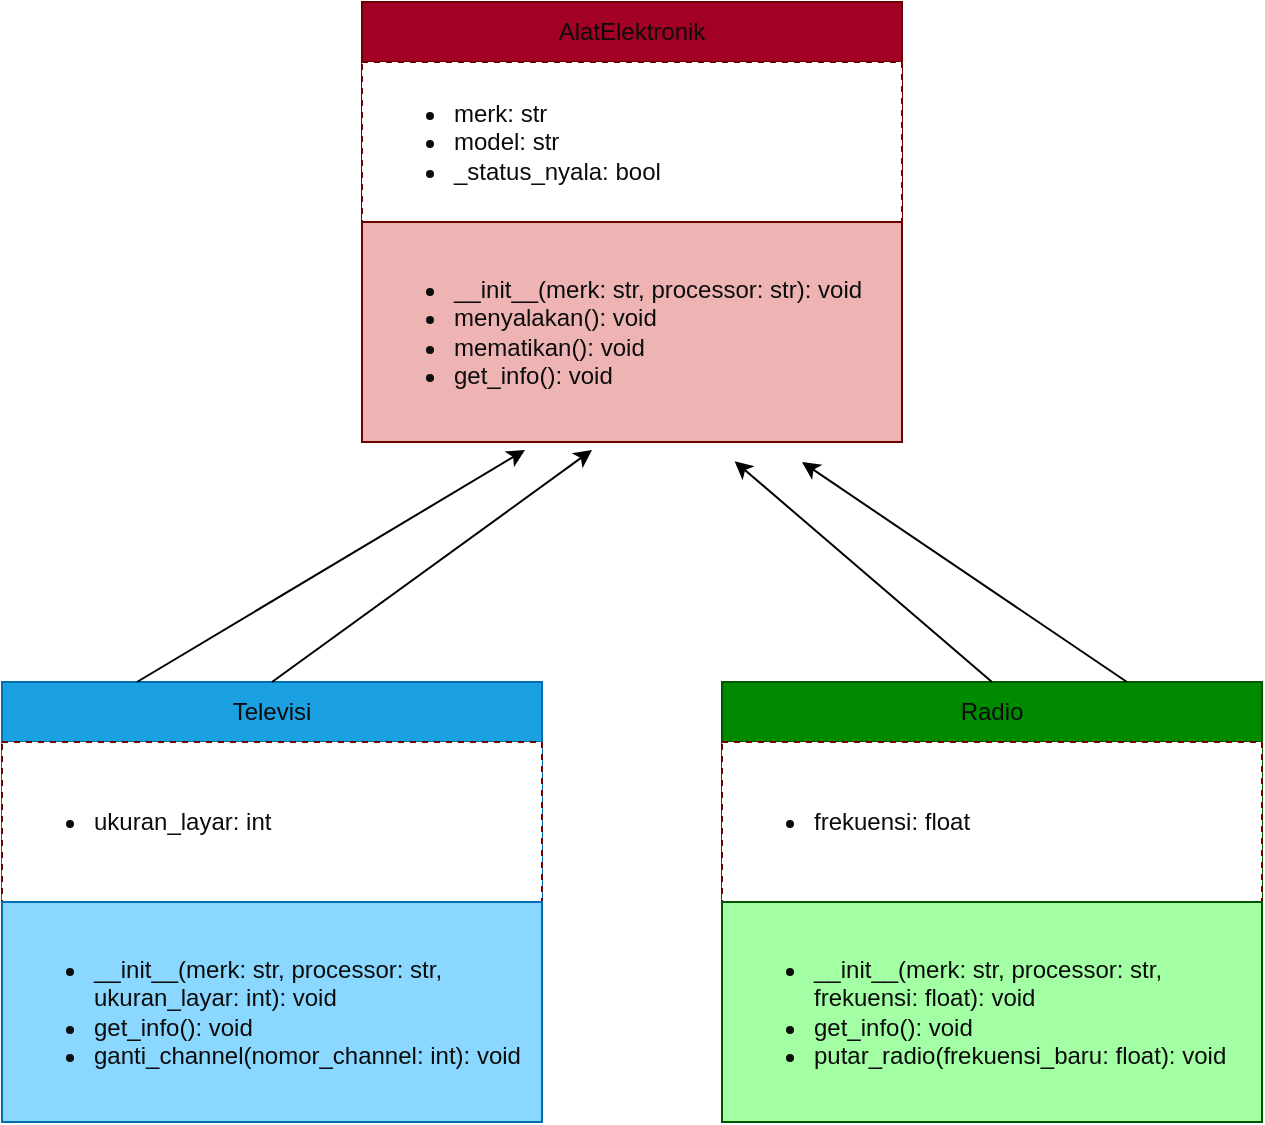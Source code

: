 <mxfile version="26.2.14">
  <diagram name="Page-1" id="WngSOCzGF7eV8MDJ1v5_">
    <mxGraphModel dx="813" dy="494" grid="1" gridSize="10" guides="1" tooltips="1" connect="1" arrows="1" fold="1" page="1" pageScale="1" pageWidth="850" pageHeight="1100" math="0" shadow="0">
      <root>
        <mxCell id="0" />
        <mxCell id="1" parent="0" />
        <mxCell id="3due5USnGQrWDQ7c4f75-1" value="AlatElektronik" style="swimlane;fontStyle=0;childLayout=stackLayout;horizontal=1;startSize=30;horizontalStack=0;resizeParent=1;resizeParentMax=0;resizeLast=0;collapsible=1;marginBottom=0;whiteSpace=wrap;html=1;fillColor=#a20025;fontColor=light-dark(#0C0C0C,#0C0C0C);strokeColor=#6F0000;" vertex="1" parent="1">
          <mxGeometry x="290" y="250" width="270" height="220" as="geometry" />
        </mxCell>
        <mxCell id="3due5USnGQrWDQ7c4f75-2" value="&lt;ul&gt;&lt;li&gt;&lt;font style=&quot;&quot;&gt;merk: str&lt;/font&gt;&lt;/li&gt;&lt;li&gt;model: str&lt;/li&gt;&lt;li&gt;_status_nyala: bool&lt;/li&gt;&lt;/ul&gt;" style="text;strokeColor=#6F0000;fillColor=light-dark(#FFFFFF,#FFFFFF);align=left;verticalAlign=middle;spacingLeft=4;spacingRight=4;overflow=hidden;points=[[0,0.5],[1,0.5]];portConstraint=eastwest;rotatable=0;whiteSpace=wrap;html=1;container=0;fontColor=light-dark(#0C0C0C,#0C0C0C);fillStyle=auto;dashed=1;gradientColor=none;" vertex="1" parent="3due5USnGQrWDQ7c4f75-1">
          <mxGeometry y="30" width="270" height="80" as="geometry" />
        </mxCell>
        <mxCell id="3due5USnGQrWDQ7c4f75-3" value="&lt;ul&gt;&lt;li&gt;__init__(merk: str, processor: str): void&lt;/li&gt;&lt;li&gt;menyalakan(): void&lt;/li&gt;&lt;li&gt;mematikan(): void&lt;/li&gt;&lt;li&gt;get_info(): void&lt;/li&gt;&lt;/ul&gt;" style="text;strokeColor=#6F0000;fillColor=light-dark(#EEB4B4,#EEB4B4);align=left;verticalAlign=middle;spacingLeft=4;spacingRight=4;overflow=hidden;points=[[0,0.5],[1,0.5]];portConstraint=eastwest;rotatable=0;whiteSpace=wrap;html=1;fontColor=light-dark(#0C0C0C,#0C0C0C);" vertex="1" parent="3due5USnGQrWDQ7c4f75-1">
          <mxGeometry y="110" width="270" height="110" as="geometry" />
        </mxCell>
        <mxCell id="3due5USnGQrWDQ7c4f75-4" value="Televisi" style="swimlane;fontStyle=0;childLayout=stackLayout;horizontal=1;startSize=30;horizontalStack=0;resizeParent=1;resizeParentMax=0;resizeLast=0;collapsible=1;marginBottom=0;whiteSpace=wrap;html=1;fillColor=#1ba1e2;fontColor=light-dark(#0C0C0C,#0C0C0C);strokeColor=#006EAF;" vertex="1" parent="1">
          <mxGeometry x="110" y="590" width="270" height="220" as="geometry" />
        </mxCell>
        <mxCell id="3due5USnGQrWDQ7c4f75-5" value="&lt;ul&gt;&lt;li&gt;ukuran_layar: int&lt;/li&gt;&lt;/ul&gt;" style="text;strokeColor=#6F0000;fillColor=light-dark(#FFFFFF,#FFFFFF);align=left;verticalAlign=middle;spacingLeft=4;spacingRight=4;overflow=hidden;points=[[0,0.5],[1,0.5]];portConstraint=eastwest;rotatable=0;whiteSpace=wrap;html=1;container=0;fontColor=light-dark(#0C0C0C,#0C0C0C);fillStyle=auto;dashed=1;gradientColor=none;" vertex="1" parent="3due5USnGQrWDQ7c4f75-4">
          <mxGeometry y="30" width="270" height="80" as="geometry" />
        </mxCell>
        <mxCell id="3due5USnGQrWDQ7c4f75-6" value="&lt;ul&gt;&lt;li&gt;__init__(merk: str, processor: str, ukuran_layar: int): void&lt;/li&gt;&lt;li&gt;get_info(): void&lt;/li&gt;&lt;li&gt;ganti_channel(nomor_channel: int): void&lt;br&gt;&lt;/li&gt;&lt;/ul&gt;" style="text;strokeColor=#006EAF;fillColor=light-dark(#8AD8FF,#8AD8FF);align=left;verticalAlign=middle;spacingLeft=4;spacingRight=4;overflow=hidden;points=[[0,0.5],[1,0.5]];portConstraint=eastwest;rotatable=0;whiteSpace=wrap;html=1;fontColor=light-dark(#0C0C0C,#0C0C0C);" vertex="1" parent="3due5USnGQrWDQ7c4f75-4">
          <mxGeometry y="110" width="270" height="110" as="geometry" />
        </mxCell>
        <mxCell id="3due5USnGQrWDQ7c4f75-7" value="Radio" style="swimlane;fontStyle=0;childLayout=stackLayout;horizontal=1;startSize=30;horizontalStack=0;resizeParent=1;resizeParentMax=0;resizeLast=0;collapsible=1;marginBottom=0;whiteSpace=wrap;html=1;fillColor=#008a00;fontColor=light-dark(#0C0C0C,#0C0C0C);strokeColor=#005700;" vertex="1" parent="1">
          <mxGeometry x="470" y="590" width="270" height="220" as="geometry" />
        </mxCell>
        <mxCell id="3due5USnGQrWDQ7c4f75-8" value="&lt;ul&gt;&lt;li&gt;frekuensi: float&lt;/li&gt;&lt;/ul&gt;" style="text;strokeColor=#6F0000;fillColor=light-dark(#FFFFFF,#FFFFFF);align=left;verticalAlign=middle;spacingLeft=4;spacingRight=4;overflow=hidden;points=[[0,0.5],[1,0.5]];portConstraint=eastwest;rotatable=0;whiteSpace=wrap;html=1;container=0;fontColor=light-dark(#0C0C0C,#0C0C0C);fillStyle=auto;dashed=1;gradientColor=none;" vertex="1" parent="3due5USnGQrWDQ7c4f75-7">
          <mxGeometry y="30" width="270" height="80" as="geometry" />
        </mxCell>
        <mxCell id="3due5USnGQrWDQ7c4f75-9" value="&lt;ul&gt;&lt;li&gt;__init__(merk: str, processor: str, frekuensi: float): void&lt;/li&gt;&lt;li&gt;get_info(): void&lt;br&gt;&lt;/li&gt;&lt;li&gt;putar_radio(frekuensi_baru: float): void&lt;br&gt;&lt;/li&gt;&lt;/ul&gt;" style="text;strokeColor=#005700;fillColor=light-dark(#A3FFA3,#A3FFA3);align=left;verticalAlign=middle;spacingLeft=4;spacingRight=4;overflow=hidden;points=[[0,0.5],[1,0.5]];portConstraint=eastwest;rotatable=0;whiteSpace=wrap;html=1;fontColor=light-dark(#0C0C0C,#0C0C0C);" vertex="1" parent="3due5USnGQrWDQ7c4f75-7">
          <mxGeometry y="110" width="270" height="110" as="geometry" />
        </mxCell>
        <mxCell id="3due5USnGQrWDQ7c4f75-10" value="" style="endArrow=classic;html=1;rounded=0;exitX=0.25;exitY=0;exitDx=0;exitDy=0;entryX=0.302;entryY=1.036;entryDx=0;entryDy=0;entryPerimeter=0;fontColor=light-dark(#0C0C0C,#0C0C0C);" edge="1" parent="1" source="3due5USnGQrWDQ7c4f75-4" target="3due5USnGQrWDQ7c4f75-3">
          <mxGeometry width="50" height="50" relative="1" as="geometry">
            <mxPoint x="460" y="540" as="sourcePoint" />
            <mxPoint x="510" y="490" as="targetPoint" />
          </mxGeometry>
        </mxCell>
        <mxCell id="3due5USnGQrWDQ7c4f75-11" value="" style="endArrow=classic;html=1;rounded=0;exitX=0.5;exitY=0;exitDx=0;exitDy=0;entryX=0.426;entryY=1.036;entryDx=0;entryDy=0;entryPerimeter=0;fontColor=light-dark(#0C0C0C,#0C0C0C);" edge="1" parent="1" source="3due5USnGQrWDQ7c4f75-4" target="3due5USnGQrWDQ7c4f75-3">
          <mxGeometry width="50" height="50" relative="1" as="geometry">
            <mxPoint x="188" y="600" as="sourcePoint" />
            <mxPoint x="382" y="484" as="targetPoint" />
          </mxGeometry>
        </mxCell>
        <mxCell id="3due5USnGQrWDQ7c4f75-12" value="" style="endArrow=classic;html=1;rounded=0;exitX=0.5;exitY=0;exitDx=0;exitDy=0;entryX=0.69;entryY=1.087;entryDx=0;entryDy=0;entryPerimeter=0;fontColor=light-dark(#0C0C0C,#0C0C0C);" edge="1" parent="1" source="3due5USnGQrWDQ7c4f75-7" target="3due5USnGQrWDQ7c4f75-3">
          <mxGeometry width="50" height="50" relative="1" as="geometry">
            <mxPoint x="255" y="600" as="sourcePoint" />
            <mxPoint x="415" y="484" as="targetPoint" />
          </mxGeometry>
        </mxCell>
        <mxCell id="3due5USnGQrWDQ7c4f75-13" value="" style="endArrow=classic;html=1;rounded=0;exitX=0.75;exitY=0;exitDx=0;exitDy=0;fontColor=light-dark(#0C0C0C,#0C0C0C);" edge="1" parent="1" source="3due5USnGQrWDQ7c4f75-7">
          <mxGeometry width="50" height="50" relative="1" as="geometry">
            <mxPoint x="615" y="600" as="sourcePoint" />
            <mxPoint x="510" y="480" as="targetPoint" />
          </mxGeometry>
        </mxCell>
      </root>
    </mxGraphModel>
  </diagram>
</mxfile>
